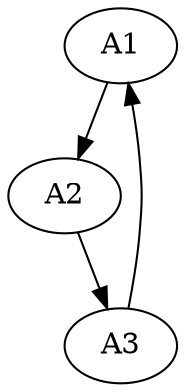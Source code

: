 digraph G {
	a1 [label="A1"];
	a2 [label="A2"];
	a3 [label="A3"];
	a1 -> a2;
	a2 -> a3;
	a3 -> a1;
}